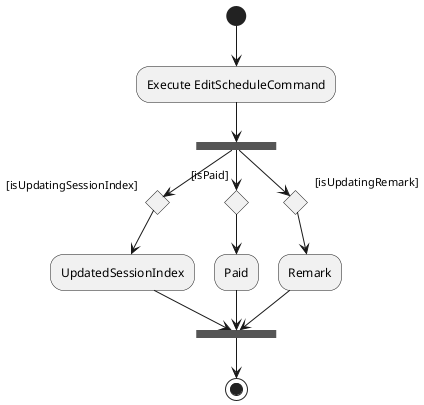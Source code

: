 @startuml
(*) --> "Execute EditScheduleCommand"
"Execute EditScheduleCommand" --> ===B1===
===B1=== --> if [isUpdatingSessionIndex]
--> "UpdatedSessionIndex"
--> ===B2===

===B1=== --> if [isPaid]
--> "Paid"
--> ===B2===

===B1=== --> if [isUpdatingRemark]
--> "Remark"
--> ===B2===

--> (*)
@enduml
